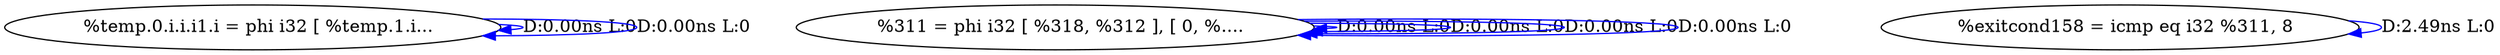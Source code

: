digraph {
Node0x36ef920[label="  %temp.0.i.i.i1.i = phi i32 [ %temp.1.i..."];
Node0x36ef920 -> Node0x36ef920[label="D:0.00ns L:0",color=blue];
Node0x36ef920 -> Node0x36ef920[label="D:0.00ns L:0",color=blue];
Node0x36efa00[label="  %311 = phi i32 [ %318, %312 ], [ 0, %...."];
Node0x36efa00 -> Node0x36efa00[label="D:0.00ns L:0",color=blue];
Node0x36efa00 -> Node0x36efa00[label="D:0.00ns L:0",color=blue];
Node0x36efa00 -> Node0x36efa00[label="D:0.00ns L:0",color=blue];
Node0x36efa00 -> Node0x36efa00[label="D:0.00ns L:0",color=blue];
Node0x36efae0[label="  %exitcond158 = icmp eq i32 %311, 8"];
Node0x36efae0 -> Node0x36efae0[label="D:2.49ns L:0",color=blue];
}
